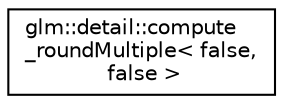 digraph "Graphical Class Hierarchy"
{
 // LATEX_PDF_SIZE
  edge [fontname="Helvetica",fontsize="10",labelfontname="Helvetica",labelfontsize="10"];
  node [fontname="Helvetica",fontsize="10",shape=record];
  rankdir="LR";
  Node0 [label="glm::detail::compute\l_roundMultiple\< false,\l false \>",height=0.2,width=0.4,color="black", fillcolor="white", style="filled",URL="$structglm_1_1detail_1_1compute__round_multiple_3_01false_00_01false_01_4.html",tooltip=" "];
}
